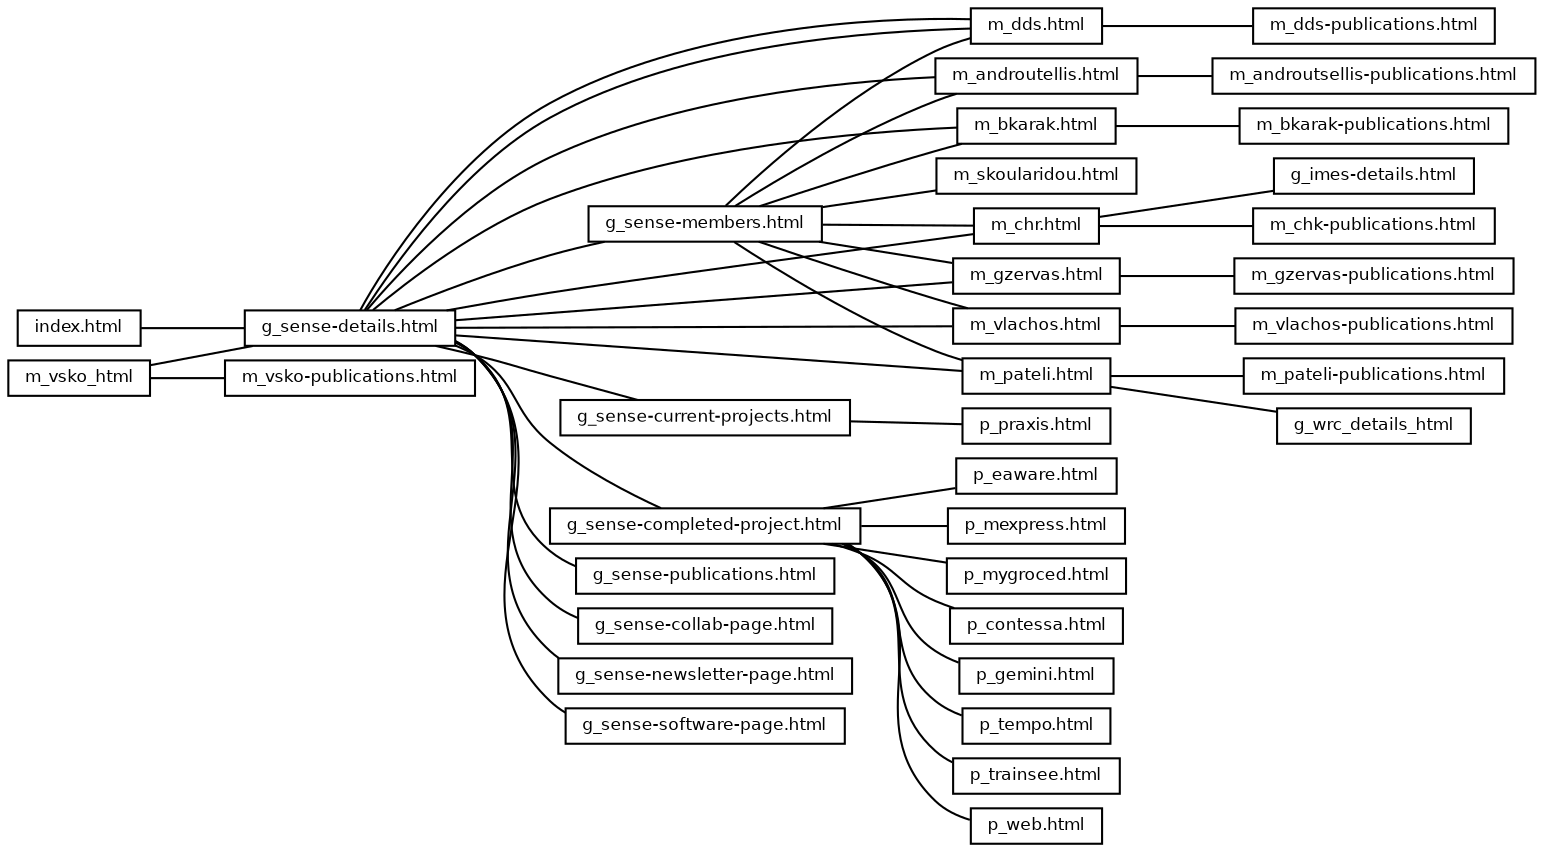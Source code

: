 #!/usr/bin/dot

digraph G{
	nodesep=.1;
	rankdir=LR;
	node [height=.15,shape=box,fontname="Helvetica",fontsize=8];
	edge [arrowhead=none,arrowtail=normal];

	g_sense_details_html [label="g_sense-details.html"];
	g_sense_members_html [label="g_sense-members.html"];
	g_sense_current_projects_html [label="g_sense-current-projects.html"];
	g_sense_completed_projects_html [label="g_sense-completed-project.html"];
	g_sense_publications_html [label="g_sense-publications.html"];
	g_sense_collab_html [label="g_sense-collab-page.html"];
	g_sense_newsletter_html [label="g_sense-newsletter-page.html"];
	g_sense_software_html [label="g_sense-software-page.html"];
	m_dds_html [label="m_dds.html"];
	m_androutsellis_html [label="m_androutellis.html"];
	m_bkarak_html [label="m_bkarak.html"];
	m_chk_html [label="m_chr.html"];
	m_gzervas_html [label="m_gzervas.html"];
	m_vlachos_html [label="m_vlachos.html"];
	m_pateli_html [label="m_pateli.html"];
	m_skoularidou_html [label="m_skoularidou.html"];
	p_praxis_html [label="p_praxis.html"];
	p_contessa_html [label="p_contessa.html"];
	p_gemini_html [label="p_gemini.html"];
	p_tempo_html [label="p_tempo.html"];
	p_trainsee_html [label="p_trainsee.html"];
	p_web_html [label="p_web.html"];
	p_eaware_html [label="p_eaware.html"];
	p_mexpress_html [label="p_mexpress.html"];
	p_mygrocer_html [label="p_mygroced.html"];
	index_html [label="index.html"];
	m_dds_publications_html [label="m_dds-publications.html"];
	m_androutsellis_publications_html [label="m_androutsellis-publications.html"];
	m_bkarak_publications_html [label="m_bkarak-publications.html"];
	m_chk_publications_html [label="m_chk-publications.html"];
	g_imes_details_html [label="g_imes-details.html"];
	m_gzervas_publications_html [label="m_gzervas-publications.html"];
	m_vlachos_publications_html [label="m_vlachos-publications.html"];
	g_wrc_details_html [label="g_wrc_details_html"];
	m_pateli_publications_html [label="m_pateli-publications.html"];
	m_vsko_publications_html [label="m_vsko-publications.html"];

	index_html->g_sense_details_html
	g_sense_details_html->g_sense_members_html
	g_sense_details_html->g_sense_current_projects_html
	g_sense_details_html->g_sense_completed_projects_html
	g_sense_details_html->g_sense_publications_html
	g_sense_details_html->g_sense_collab_html
	g_sense_details_html->g_sense_newsletter_html
	g_sense_details_html->g_sense_software_html
	g_sense_details_html->m_dds_html
	g_sense_members_html->m_dds_html
	g_sense_members_html->m_androutsellis_html
	g_sense_members_html->m_bkarak_html
	g_sense_members_html->m_chk_html
	g_sense_members_html->m_gzervas_html
	g_sense_members_html->m_vlachos_html
	g_sense_members_html->m_pateli_html
	g_sense_members_html->m_skoularidou_html
	g_sense_current_projects_html->p_praxis_html
	g_sense_completed_projects_html->p_contessa_html
	g_sense_completed_projects_html->p_gemini_html
	g_sense_completed_projects_html->p_tempo_html
	g_sense_completed_projects_html->p_trainsee_html
	g_sense_completed_projects_html->p_web_html
	g_sense_completed_projects_html->p_eaware_html
	g_sense_completed_projects_html->p_mexpress_html
	g_sense_completed_projects_html->p_mygrocer_html
	m_dds_html->g_sense_details_html
	m_dds_html->m_dds_publications_html
	m_androutsellis_html->g_sense_details_html
	m_androutsellis_html->m_androutsellis_publications_html
	m_bkarak_html->g_sense_details_html
	m_bkarak_html->m_bkarak_publications_html
	m_chk_html->g_sense_details_html
	m_chk_html->g_imes_details_html
	m_chk_html->m_chk_publications_html
	m_gzervas_html->g_sense_details_html
	m_gzervas_html->m_gzervas_publications_html
	m_vlachos_html->m_vlachos_publications_html
	m_vlachos_html->g_sense_details_html
	m_pateli_html->g_sense_details_html
	m_pateli_html->g_wrc_details_html
	m_pateli_html->m_pateli_publications_html
	m_vsko_html->g_sense_details_html
	m_vsko_html->m_vsko_publications_html
}
